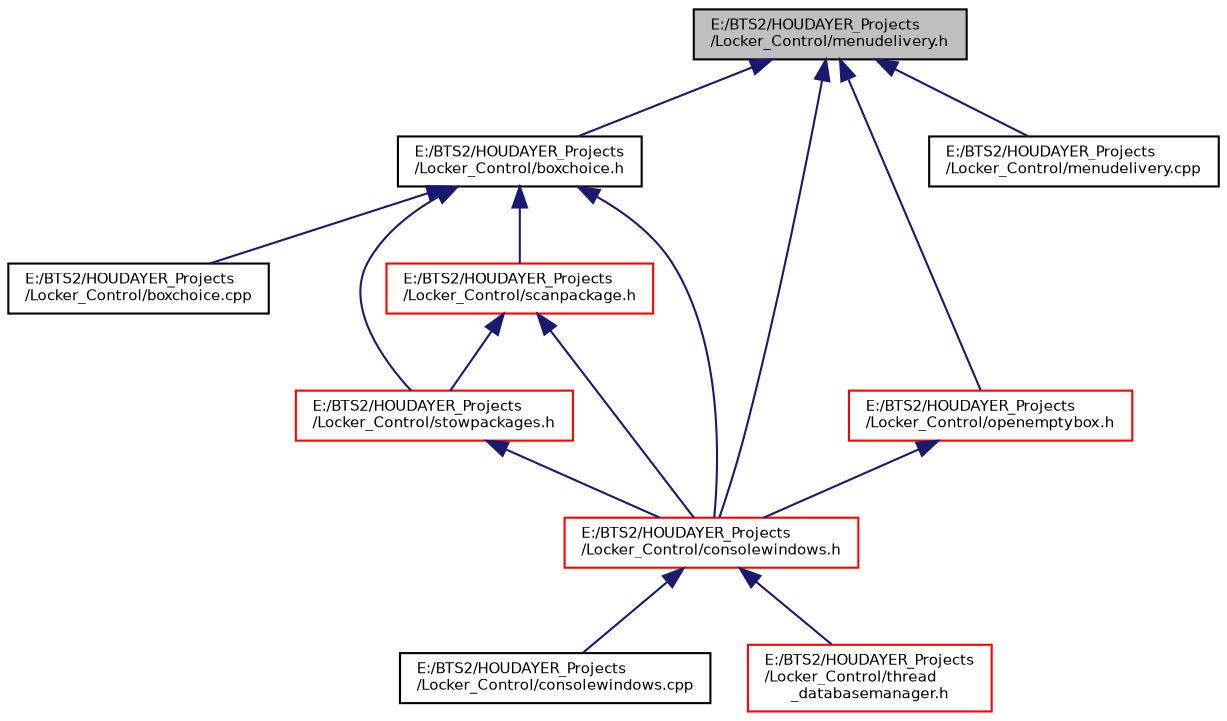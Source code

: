 digraph "E:/BTS2/HOUDAYER_Projects/Locker_Control/menudelivery.h"
{
 // INTERACTIVE_SVG=YES
  bgcolor="transparent";
  edge [fontname="Helvetica",fontsize="7",labelfontname="Helvetica",labelfontsize="7"];
  node [fontname="Helvetica",fontsize="7",shape=record];
  Node1 [label="E:/BTS2/HOUDAYER_Projects\l/Locker_Control/menudelivery.h",height=0.2,width=0.4,color="black", fillcolor="grey75", style="filled", fontcolor="black"];
  Node1 -> Node2 [dir="back",color="midnightblue",fontsize="7",style="solid",fontname="Helvetica"];
  Node2 [label="E:/BTS2/HOUDAYER_Projects\l/Locker_Control/boxchoice.h",height=0.2,width=0.4,color="black",URL="$boxchoice_8h.html"];
  Node2 -> Node3 [dir="back",color="midnightblue",fontsize="7",style="solid",fontname="Helvetica"];
  Node3 [label="E:/BTS2/HOUDAYER_Projects\l/Locker_Control/boxchoice.cpp",height=0.2,width=0.4,color="black",URL="$boxchoice_8cpp.html"];
  Node2 -> Node4 [dir="back",color="midnightblue",fontsize="7",style="solid",fontname="Helvetica"];
  Node4 [label="E:/BTS2/HOUDAYER_Projects\l/Locker_Control/scanpackage.h",height=0.2,width=0.4,color="red",URL="$scanpackage_8h.html"];
  Node4 -> Node5 [dir="back",color="midnightblue",fontsize="7",style="solid",fontname="Helvetica"];
  Node5 [label="E:/BTS2/HOUDAYER_Projects\l/Locker_Control/stowpackages.h",height=0.2,width=0.4,color="red",URL="$stowpackages_8h.html"];
  Node5 -> Node6 [dir="back",color="midnightblue",fontsize="7",style="solid",fontname="Helvetica"];
  Node6 [label="E:/BTS2/HOUDAYER_Projects\l/Locker_Control/consolewindows.h",height=0.2,width=0.4,color="red",URL="$consolewindows_8h.html"];
  Node6 -> Node7 [dir="back",color="midnightblue",fontsize="7",style="solid",fontname="Helvetica"];
  Node7 [label="E:/BTS2/HOUDAYER_Projects\l/Locker_Control/consolewindows.cpp",height=0.2,width=0.4,color="black",URL="$consolewindows_8cpp.html"];
  Node6 -> Node8 [dir="back",color="midnightblue",fontsize="7",style="solid",fontname="Helvetica"];
  Node8 [label="E:/BTS2/HOUDAYER_Projects\l/Locker_Control/thread\l_databasemanager.h",height=0.2,width=0.4,color="red",URL="$thread__databasemanager_8h.html"];
  Node4 -> Node6 [dir="back",color="midnightblue",fontsize="7",style="solid",fontname="Helvetica"];
  Node2 -> Node5 [dir="back",color="midnightblue",fontsize="7",style="solid",fontname="Helvetica"];
  Node2 -> Node6 [dir="back",color="midnightblue",fontsize="7",style="solid",fontname="Helvetica"];
  Node1 -> Node6 [dir="back",color="midnightblue",fontsize="7",style="solid",fontname="Helvetica"];
  Node1 -> Node9 [dir="back",color="midnightblue",fontsize="7",style="solid",fontname="Helvetica"];
  Node9 [label="E:/BTS2/HOUDAYER_Projects\l/Locker_Control/openemptybox.h",height=0.2,width=0.4,color="red",URL="$openemptybox_8h.html"];
  Node9 -> Node6 [dir="back",color="midnightblue",fontsize="7",style="solid",fontname="Helvetica"];
  Node1 -> Node10 [dir="back",color="midnightblue",fontsize="7",style="solid",fontname="Helvetica"];
  Node10 [label="E:/BTS2/HOUDAYER_Projects\l/Locker_Control/menudelivery.cpp",height=0.2,width=0.4,color="black",URL="$menudelivery_8cpp.html"];
}
